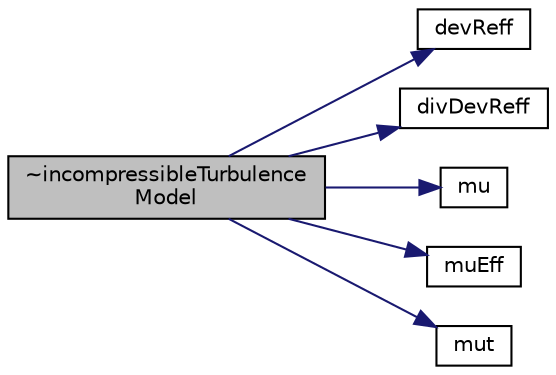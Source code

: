 digraph "~incompressibleTurbulenceModel"
{
  bgcolor="transparent";
  edge [fontname="Helvetica",fontsize="10",labelfontname="Helvetica",labelfontsize="10"];
  node [fontname="Helvetica",fontsize="10",shape=record];
  rankdir="LR";
  Node1 [label="~incompressibleTurbulence\lModel",height=0.2,width=0.4,color="black", fillcolor="grey75", style="filled", fontcolor="black"];
  Node1 -> Node2 [color="midnightblue",fontsize="10",style="solid",fontname="Helvetica"];
  Node2 [label="devReff",height=0.2,width=0.4,color="black",URL="$a01063.html#ad083d72289e858327ae7c1d9a98b4d65",tooltip="Return the effective stress tensor including the laminar stress. "];
  Node1 -> Node3 [color="midnightblue",fontsize="10",style="solid",fontname="Helvetica"];
  Node3 [label="divDevReff",height=0.2,width=0.4,color="black",URL="$a01063.html#a473af1f6de5ac6960cef9c0c472e6519",tooltip="Return the source term for the momentum equation. "];
  Node1 -> Node4 [color="midnightblue",fontsize="10",style="solid",fontname="Helvetica"];
  Node4 [label="mu",height=0.2,width=0.4,color="black",URL="$a01063.html#ade8fb1431336c11c1314fc324691128f",tooltip="Return the laminar dynamic viscosity. "];
  Node1 -> Node5 [color="midnightblue",fontsize="10",style="solid",fontname="Helvetica"];
  Node5 [label="muEff",height=0.2,width=0.4,color="black",URL="$a01063.html#ac8dc824da0ccdabf0634985370560494",tooltip="Return the effective dynamic viscosity. "];
  Node1 -> Node6 [color="midnightblue",fontsize="10",style="solid",fontname="Helvetica"];
  Node6 [label="mut",height=0.2,width=0.4,color="black",URL="$a01063.html#a9f0a1039a5009b124a3d9bc6d9d8e5f4",tooltip="Return the turbulence dynamic viscosity. "];
}
